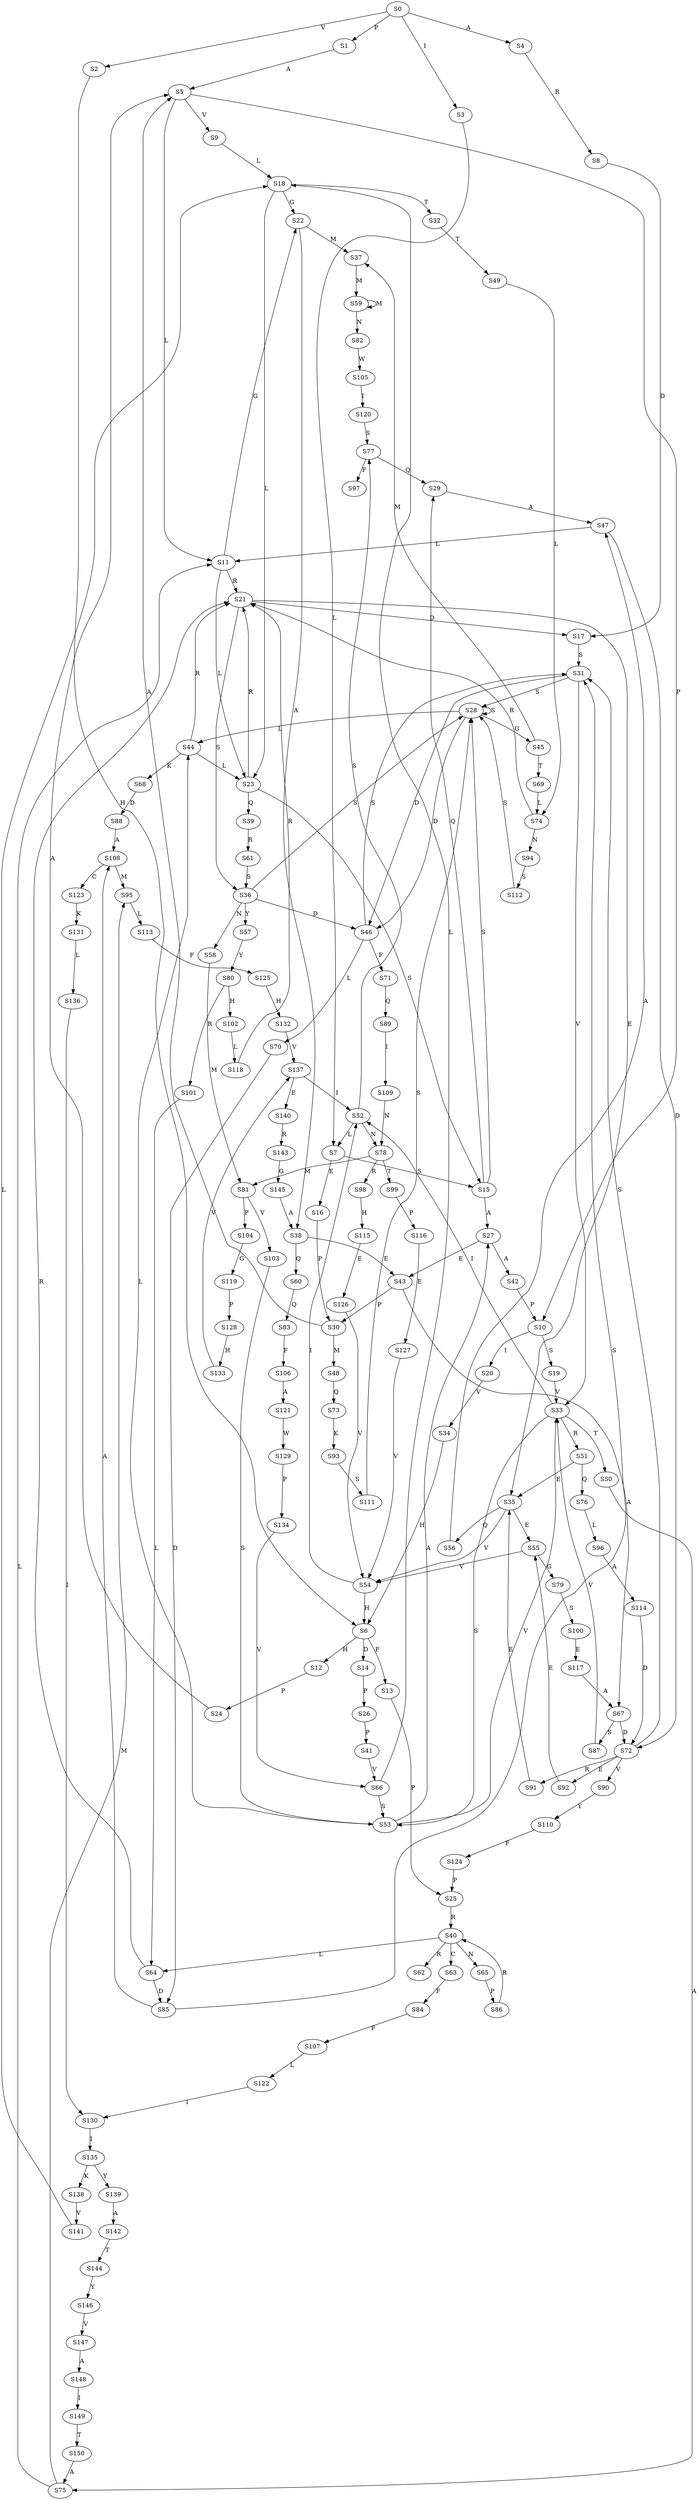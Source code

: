 strict digraph  {
	S0 -> S1 [ label = P ];
	S0 -> S2 [ label = V ];
	S0 -> S3 [ label = I ];
	S0 -> S4 [ label = A ];
	S1 -> S5 [ label = A ];
	S2 -> S6 [ label = H ];
	S3 -> S7 [ label = L ];
	S4 -> S8 [ label = R ];
	S5 -> S9 [ label = V ];
	S5 -> S10 [ label = P ];
	S5 -> S11 [ label = L ];
	S6 -> S12 [ label = H ];
	S6 -> S13 [ label = F ];
	S6 -> S14 [ label = D ];
	S7 -> S15 [ label = S ];
	S7 -> S16 [ label = E ];
	S8 -> S17 [ label = D ];
	S9 -> S18 [ label = L ];
	S10 -> S19 [ label = S ];
	S10 -> S20 [ label = I ];
	S11 -> S21 [ label = R ];
	S11 -> S22 [ label = G ];
	S11 -> S23 [ label = L ];
	S12 -> S24 [ label = P ];
	S13 -> S25 [ label = P ];
	S14 -> S26 [ label = P ];
	S15 -> S27 [ label = A ];
	S15 -> S28 [ label = S ];
	S15 -> S29 [ label = Q ];
	S16 -> S30 [ label = P ];
	S17 -> S31 [ label = S ];
	S18 -> S32 [ label = T ];
	S18 -> S22 [ label = G ];
	S18 -> S23 [ label = L ];
	S19 -> S33 [ label = V ];
	S20 -> S34 [ label = V ];
	S21 -> S35 [ label = E ];
	S21 -> S36 [ label = S ];
	S21 -> S17 [ label = D ];
	S22 -> S37 [ label = M ];
	S22 -> S38 [ label = A ];
	S23 -> S15 [ label = S ];
	S23 -> S21 [ label = R ];
	S23 -> S39 [ label = Q ];
	S24 -> S5 [ label = A ];
	S25 -> S40 [ label = R ];
	S26 -> S41 [ label = P ];
	S27 -> S42 [ label = A ];
	S27 -> S43 [ label = E ];
	S28 -> S44 [ label = L ];
	S28 -> S28 [ label = S ];
	S28 -> S45 [ label = G ];
	S28 -> S46 [ label = D ];
	S29 -> S47 [ label = A ];
	S30 -> S48 [ label = M ];
	S30 -> S5 [ label = A ];
	S31 -> S28 [ label = S ];
	S31 -> S46 [ label = D ];
	S31 -> S33 [ label = V ];
	S32 -> S49 [ label = T ];
	S33 -> S50 [ label = T ];
	S33 -> S51 [ label = R ];
	S33 -> S52 [ label = I ];
	S33 -> S53 [ label = S ];
	S34 -> S6 [ label = H ];
	S35 -> S54 [ label = V ];
	S35 -> S55 [ label = E ];
	S35 -> S56 [ label = Q ];
	S36 -> S28 [ label = S ];
	S36 -> S57 [ label = Y ];
	S36 -> S58 [ label = N ];
	S36 -> S46 [ label = D ];
	S37 -> S59 [ label = M ];
	S38 -> S60 [ label = Q ];
	S38 -> S43 [ label = E ];
	S39 -> S61 [ label = R ];
	S40 -> S62 [ label = R ];
	S40 -> S63 [ label = C ];
	S40 -> S64 [ label = L ];
	S40 -> S65 [ label = N ];
	S41 -> S66 [ label = V ];
	S42 -> S10 [ label = P ];
	S43 -> S67 [ label = A ];
	S43 -> S30 [ label = P ];
	S44 -> S23 [ label = L ];
	S44 -> S21 [ label = R ];
	S44 -> S68 [ label = K ];
	S45 -> S69 [ label = T ];
	S45 -> S37 [ label = M ];
	S46 -> S70 [ label = L ];
	S46 -> S31 [ label = S ];
	S46 -> S71 [ label = F ];
	S47 -> S72 [ label = D ];
	S47 -> S11 [ label = L ];
	S48 -> S73 [ label = Q ];
	S49 -> S74 [ label = L ];
	S50 -> S75 [ label = A ];
	S51 -> S35 [ label = E ];
	S51 -> S76 [ label = Q ];
	S52 -> S77 [ label = S ];
	S52 -> S78 [ label = N ];
	S52 -> S7 [ label = L ];
	S53 -> S27 [ label = A ];
	S53 -> S44 [ label = L ];
	S53 -> S33 [ label = V ];
	S54 -> S52 [ label = I ];
	S54 -> S6 [ label = H ];
	S55 -> S79 [ label = G ];
	S55 -> S54 [ label = V ];
	S56 -> S47 [ label = A ];
	S57 -> S80 [ label = Y ];
	S58 -> S81 [ label = M ];
	S59 -> S82 [ label = N ];
	S59 -> S59 [ label = M ];
	S60 -> S83 [ label = Q ];
	S61 -> S36 [ label = S ];
	S63 -> S84 [ label = F ];
	S64 -> S21 [ label = R ];
	S64 -> S85 [ label = D ];
	S65 -> S86 [ label = P ];
	S66 -> S18 [ label = L ];
	S66 -> S53 [ label = S ];
	S67 -> S72 [ label = D ];
	S67 -> S87 [ label = S ];
	S68 -> S88 [ label = D ];
	S69 -> S74 [ label = L ];
	S70 -> S85 [ label = D ];
	S71 -> S89 [ label = Q ];
	S72 -> S90 [ label = V ];
	S72 -> S91 [ label = R ];
	S72 -> S92 [ label = E ];
	S72 -> S31 [ label = S ];
	S73 -> S93 [ label = K ];
	S74 -> S94 [ label = N ];
	S74 -> S21 [ label = R ];
	S75 -> S11 [ label = L ];
	S75 -> S95 [ label = M ];
	S76 -> S96 [ label = L ];
	S77 -> S29 [ label = Q ];
	S77 -> S97 [ label = F ];
	S78 -> S98 [ label = R ];
	S78 -> S81 [ label = M ];
	S78 -> S99 [ label = T ];
	S79 -> S100 [ label = S ];
	S80 -> S101 [ label = R ];
	S80 -> S102 [ label = H ];
	S81 -> S103 [ label = V ];
	S81 -> S104 [ label = P ];
	S82 -> S105 [ label = W ];
	S83 -> S106 [ label = F ];
	S84 -> S107 [ label = F ];
	S85 -> S108 [ label = A ];
	S85 -> S31 [ label = S ];
	S86 -> S40 [ label = R ];
	S87 -> S33 [ label = V ];
	S88 -> S108 [ label = A ];
	S89 -> S109 [ label = I ];
	S90 -> S110 [ label = Y ];
	S91 -> S35 [ label = E ];
	S92 -> S55 [ label = E ];
	S93 -> S111 [ label = S ];
	S94 -> S112 [ label = S ];
	S95 -> S113 [ label = L ];
	S96 -> S114 [ label = A ];
	S98 -> S115 [ label = H ];
	S99 -> S116 [ label = P ];
	S100 -> S117 [ label = E ];
	S101 -> S64 [ label = L ];
	S102 -> S118 [ label = L ];
	S103 -> S53 [ label = S ];
	S104 -> S119 [ label = G ];
	S105 -> S120 [ label = I ];
	S106 -> S121 [ label = A ];
	S107 -> S122 [ label = L ];
	S108 -> S123 [ label = C ];
	S108 -> S95 [ label = M ];
	S109 -> S78 [ label = N ];
	S110 -> S124 [ label = F ];
	S111 -> S28 [ label = S ];
	S112 -> S28 [ label = S ];
	S113 -> S125 [ label = F ];
	S114 -> S72 [ label = D ];
	S115 -> S126 [ label = E ];
	S116 -> S127 [ label = E ];
	S117 -> S67 [ label = A ];
	S118 -> S21 [ label = R ];
	S119 -> S128 [ label = P ];
	S120 -> S77 [ label = S ];
	S121 -> S129 [ label = W ];
	S122 -> S130 [ label = I ];
	S123 -> S131 [ label = K ];
	S124 -> S25 [ label = P ];
	S125 -> S132 [ label = H ];
	S126 -> S54 [ label = V ];
	S127 -> S54 [ label = V ];
	S128 -> S133 [ label = H ];
	S129 -> S134 [ label = P ];
	S130 -> S135 [ label = I ];
	S131 -> S136 [ label = L ];
	S132 -> S137 [ label = V ];
	S133 -> S137 [ label = V ];
	S134 -> S66 [ label = V ];
	S135 -> S138 [ label = K ];
	S135 -> S139 [ label = Y ];
	S136 -> S130 [ label = I ];
	S137 -> S52 [ label = I ];
	S137 -> S140 [ label = E ];
	S138 -> S141 [ label = V ];
	S139 -> S142 [ label = A ];
	S140 -> S143 [ label = R ];
	S141 -> S18 [ label = L ];
	S142 -> S144 [ label = T ];
	S143 -> S145 [ label = G ];
	S144 -> S146 [ label = Y ];
	S145 -> S38 [ label = A ];
	S146 -> S147 [ label = V ];
	S147 -> S148 [ label = A ];
	S148 -> S149 [ label = I ];
	S149 -> S150 [ label = T ];
	S150 -> S75 [ label = A ];
}
